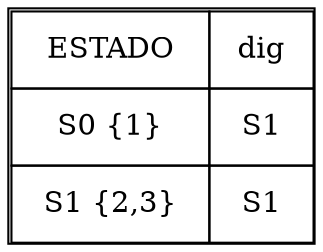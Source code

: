 digraph grafica{
rankdir=LR;
forcelabels= true;
node [shape = plain];
nodo12 [label = <<table border = '1' cellboder = '1' cellspacing='0' cellpadding='10'>
<tr>
<td>ESTADO</td>
<td>dig</td>
</tr>
<tr>
<td> S0 {1} </td>
<td> S1 </td>
</tr>
<tr>
<td> S1 {2,3} </td>
<td> S1 </td>
</tr>
</table>>];

}